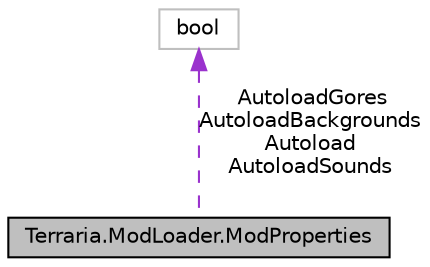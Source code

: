 digraph "Terraria.ModLoader.ModProperties"
{
  edge [fontname="Helvetica",fontsize="10",labelfontname="Helvetica",labelfontsize="10"];
  node [fontname="Helvetica",fontsize="10",shape=record];
  Node1 [label="Terraria.ModLoader.ModProperties",height=0.2,width=0.4,color="black", fillcolor="grey75", style="filled", fontcolor="black"];
  Node2 -> Node1 [dir="back",color="darkorchid3",fontsize="10",style="dashed",label=" AutoloadGores\nAutoloadBackgrounds\nAutoload\nAutoloadSounds" ,fontname="Helvetica"];
  Node2 [label="bool",height=0.2,width=0.4,color="grey75", fillcolor="white", style="filled"];
}
